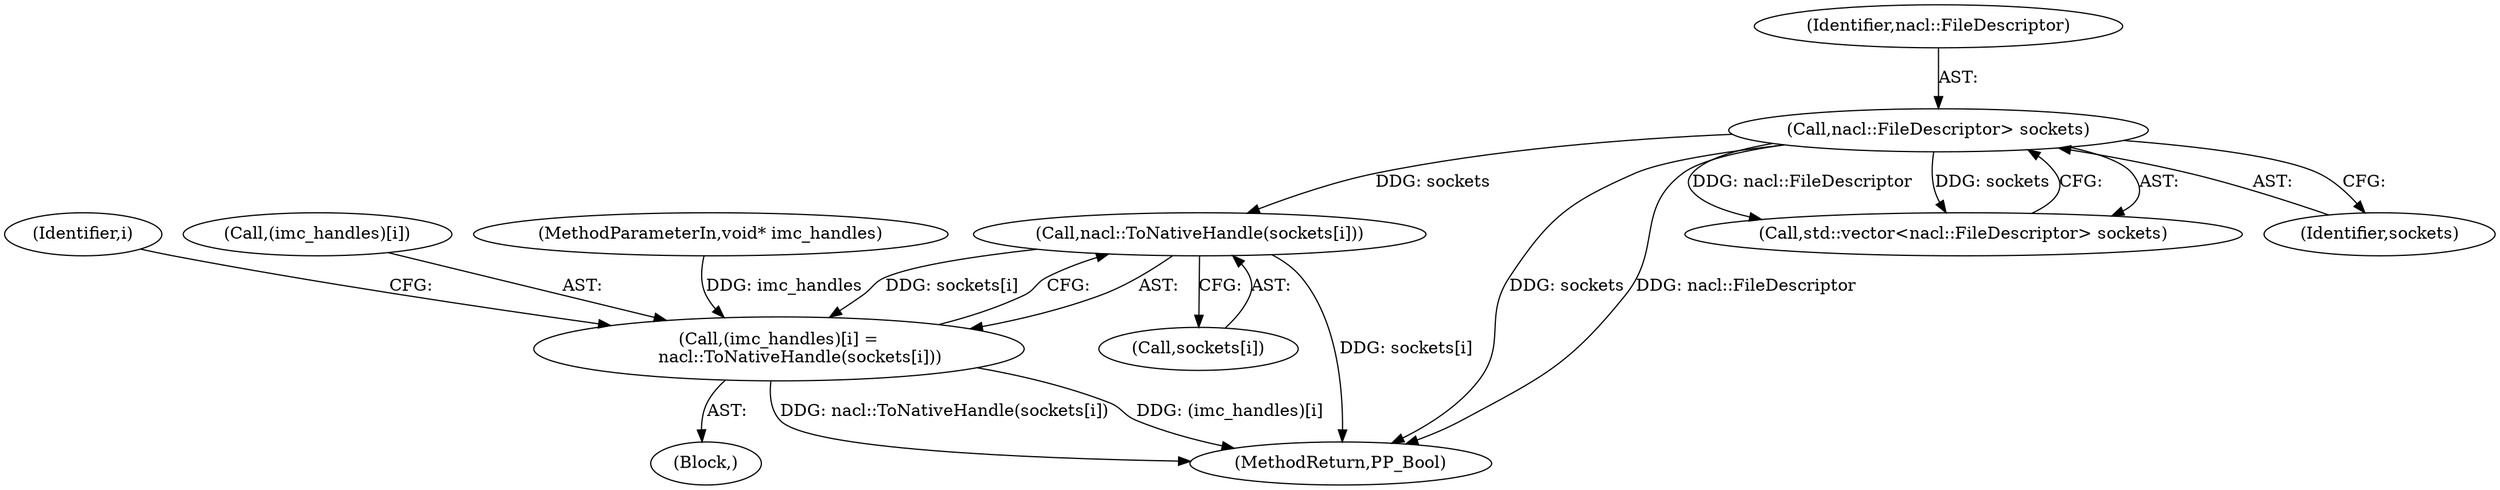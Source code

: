 digraph "0_Chrome_3b0d77670a0613f409110817455d2137576b485a_11@array" {
"1000150" [label="(Call,nacl::ToNativeHandle(sockets[i]))"];
"1000108" [label="(Call,nacl::FileDescriptor> sockets)"];
"1000146" [label="(Call,(imc_handles)[i] =\n        nacl::ToNativeHandle(sockets[i]))"];
"1000144" [label="(Identifier,i)"];
"1000109" [label="(Identifier,nacl::FileDescriptor)"];
"1000145" [label="(Block,)"];
"1000156" [label="(MethodReturn,PP_Bool)"];
"1000146" [label="(Call,(imc_handles)[i] =\n        nacl::ToNativeHandle(sockets[i]))"];
"1000106" [label="(Call,std::vector<nacl::FileDescriptor> sockets)"];
"1000147" [label="(Call,(imc_handles)[i])"];
"1000110" [label="(Identifier,sockets)"];
"1000104" [label="(MethodParameterIn,void* imc_handles)"];
"1000150" [label="(Call,nacl::ToNativeHandle(sockets[i]))"];
"1000151" [label="(Call,sockets[i])"];
"1000108" [label="(Call,nacl::FileDescriptor> sockets)"];
"1000150" -> "1000146"  [label="AST: "];
"1000150" -> "1000151"  [label="CFG: "];
"1000151" -> "1000150"  [label="AST: "];
"1000146" -> "1000150"  [label="CFG: "];
"1000150" -> "1000156"  [label="DDG: sockets[i]"];
"1000150" -> "1000146"  [label="DDG: sockets[i]"];
"1000108" -> "1000150"  [label="DDG: sockets"];
"1000108" -> "1000106"  [label="AST: "];
"1000108" -> "1000110"  [label="CFG: "];
"1000109" -> "1000108"  [label="AST: "];
"1000110" -> "1000108"  [label="AST: "];
"1000106" -> "1000108"  [label="CFG: "];
"1000108" -> "1000156"  [label="DDG: sockets"];
"1000108" -> "1000156"  [label="DDG: nacl::FileDescriptor"];
"1000108" -> "1000106"  [label="DDG: nacl::FileDescriptor"];
"1000108" -> "1000106"  [label="DDG: sockets"];
"1000146" -> "1000145"  [label="AST: "];
"1000147" -> "1000146"  [label="AST: "];
"1000144" -> "1000146"  [label="CFG: "];
"1000146" -> "1000156"  [label="DDG: nacl::ToNativeHandle(sockets[i])"];
"1000146" -> "1000156"  [label="DDG: (imc_handles)[i]"];
"1000104" -> "1000146"  [label="DDG: imc_handles"];
}
